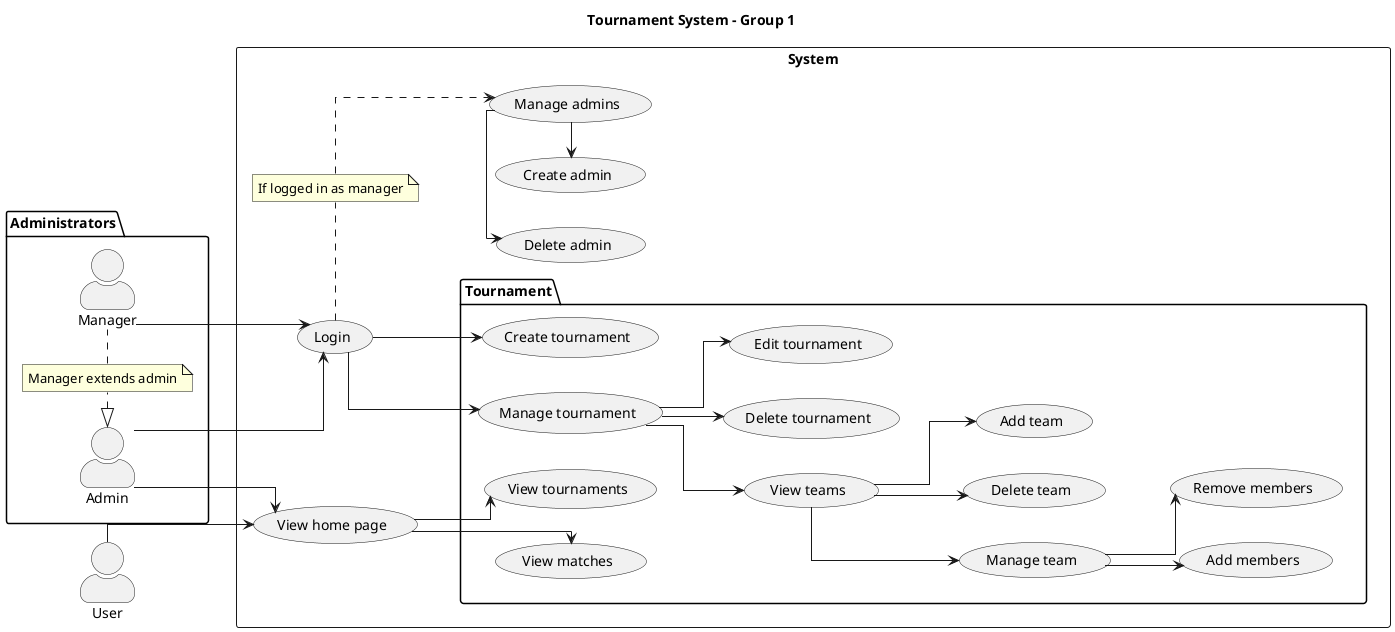 @startuml Tournament System
title Tournament System - Group 1 

skinparam actorStyle awesome
skinparam linetype ortho

package Administrators {
    actor Manager as mgr
    actor Admin as adm

    note "Manager extends admin" as MgrNote
    mgr .l. MgrNote
    MgrNote .l.|> adm
}

actor User as u1

left to right direction
rectangle System {
    usecase "Login" as SysLogin
    usecase "Manage admins" as SysMngAdm
    
        usecase "Create admin" as SysCrtAdm
        usecase "Delete admin" as SysDelAdm
    
    usecase "View home page" as HomeView
    
    package Tournament {
        usecase "Manage tournament" as MngTou
        usecase "Create tournament" as TouCreateT
        together {
            usecase "Edit tournament" as TouEdit
            usecase "Delete tournament" as TouDelete
            usecase "View teams" as TeamView
        }
        together {
            usecase "Add team" as TeamAdd
            usecase "Delete team" as TeamDel
            usecase "Manage team" as TeamMng
            usecase "Add members" as MembAdd
            usecase "Remove members" as MembDel
        }
        together {
            usecase "View tournaments" as TouVtou
            usecase "View matches" as TouVmatch
        }
    }

    note "If logged in as manager" as SysCrtAdmNote
    SysLogin .r. SysCrtAdmNote
    SysCrtAdmNote ..> SysMngAdm
}

mgr --> SysLogin

adm --> SysLogin
adm --> HomeView

u1 --> HomeView

SysLogin --> MngTou
SysLogin --> TouCreateT

SysMngAdm -l--> SysCrtAdm
SysMngAdm -l--> SysDelAdm

MngTou --> TouEdit
MngTou --> TouDelete
MngTou --> TeamView

TeamView --> TeamAdd
TeamView --> TeamDel
TeamView --> TeamMng

TeamMng --> MembAdd
TeamMng --> MembDel


HomeView --> TouVtou
HomeView --> TouVmatch
@enduml